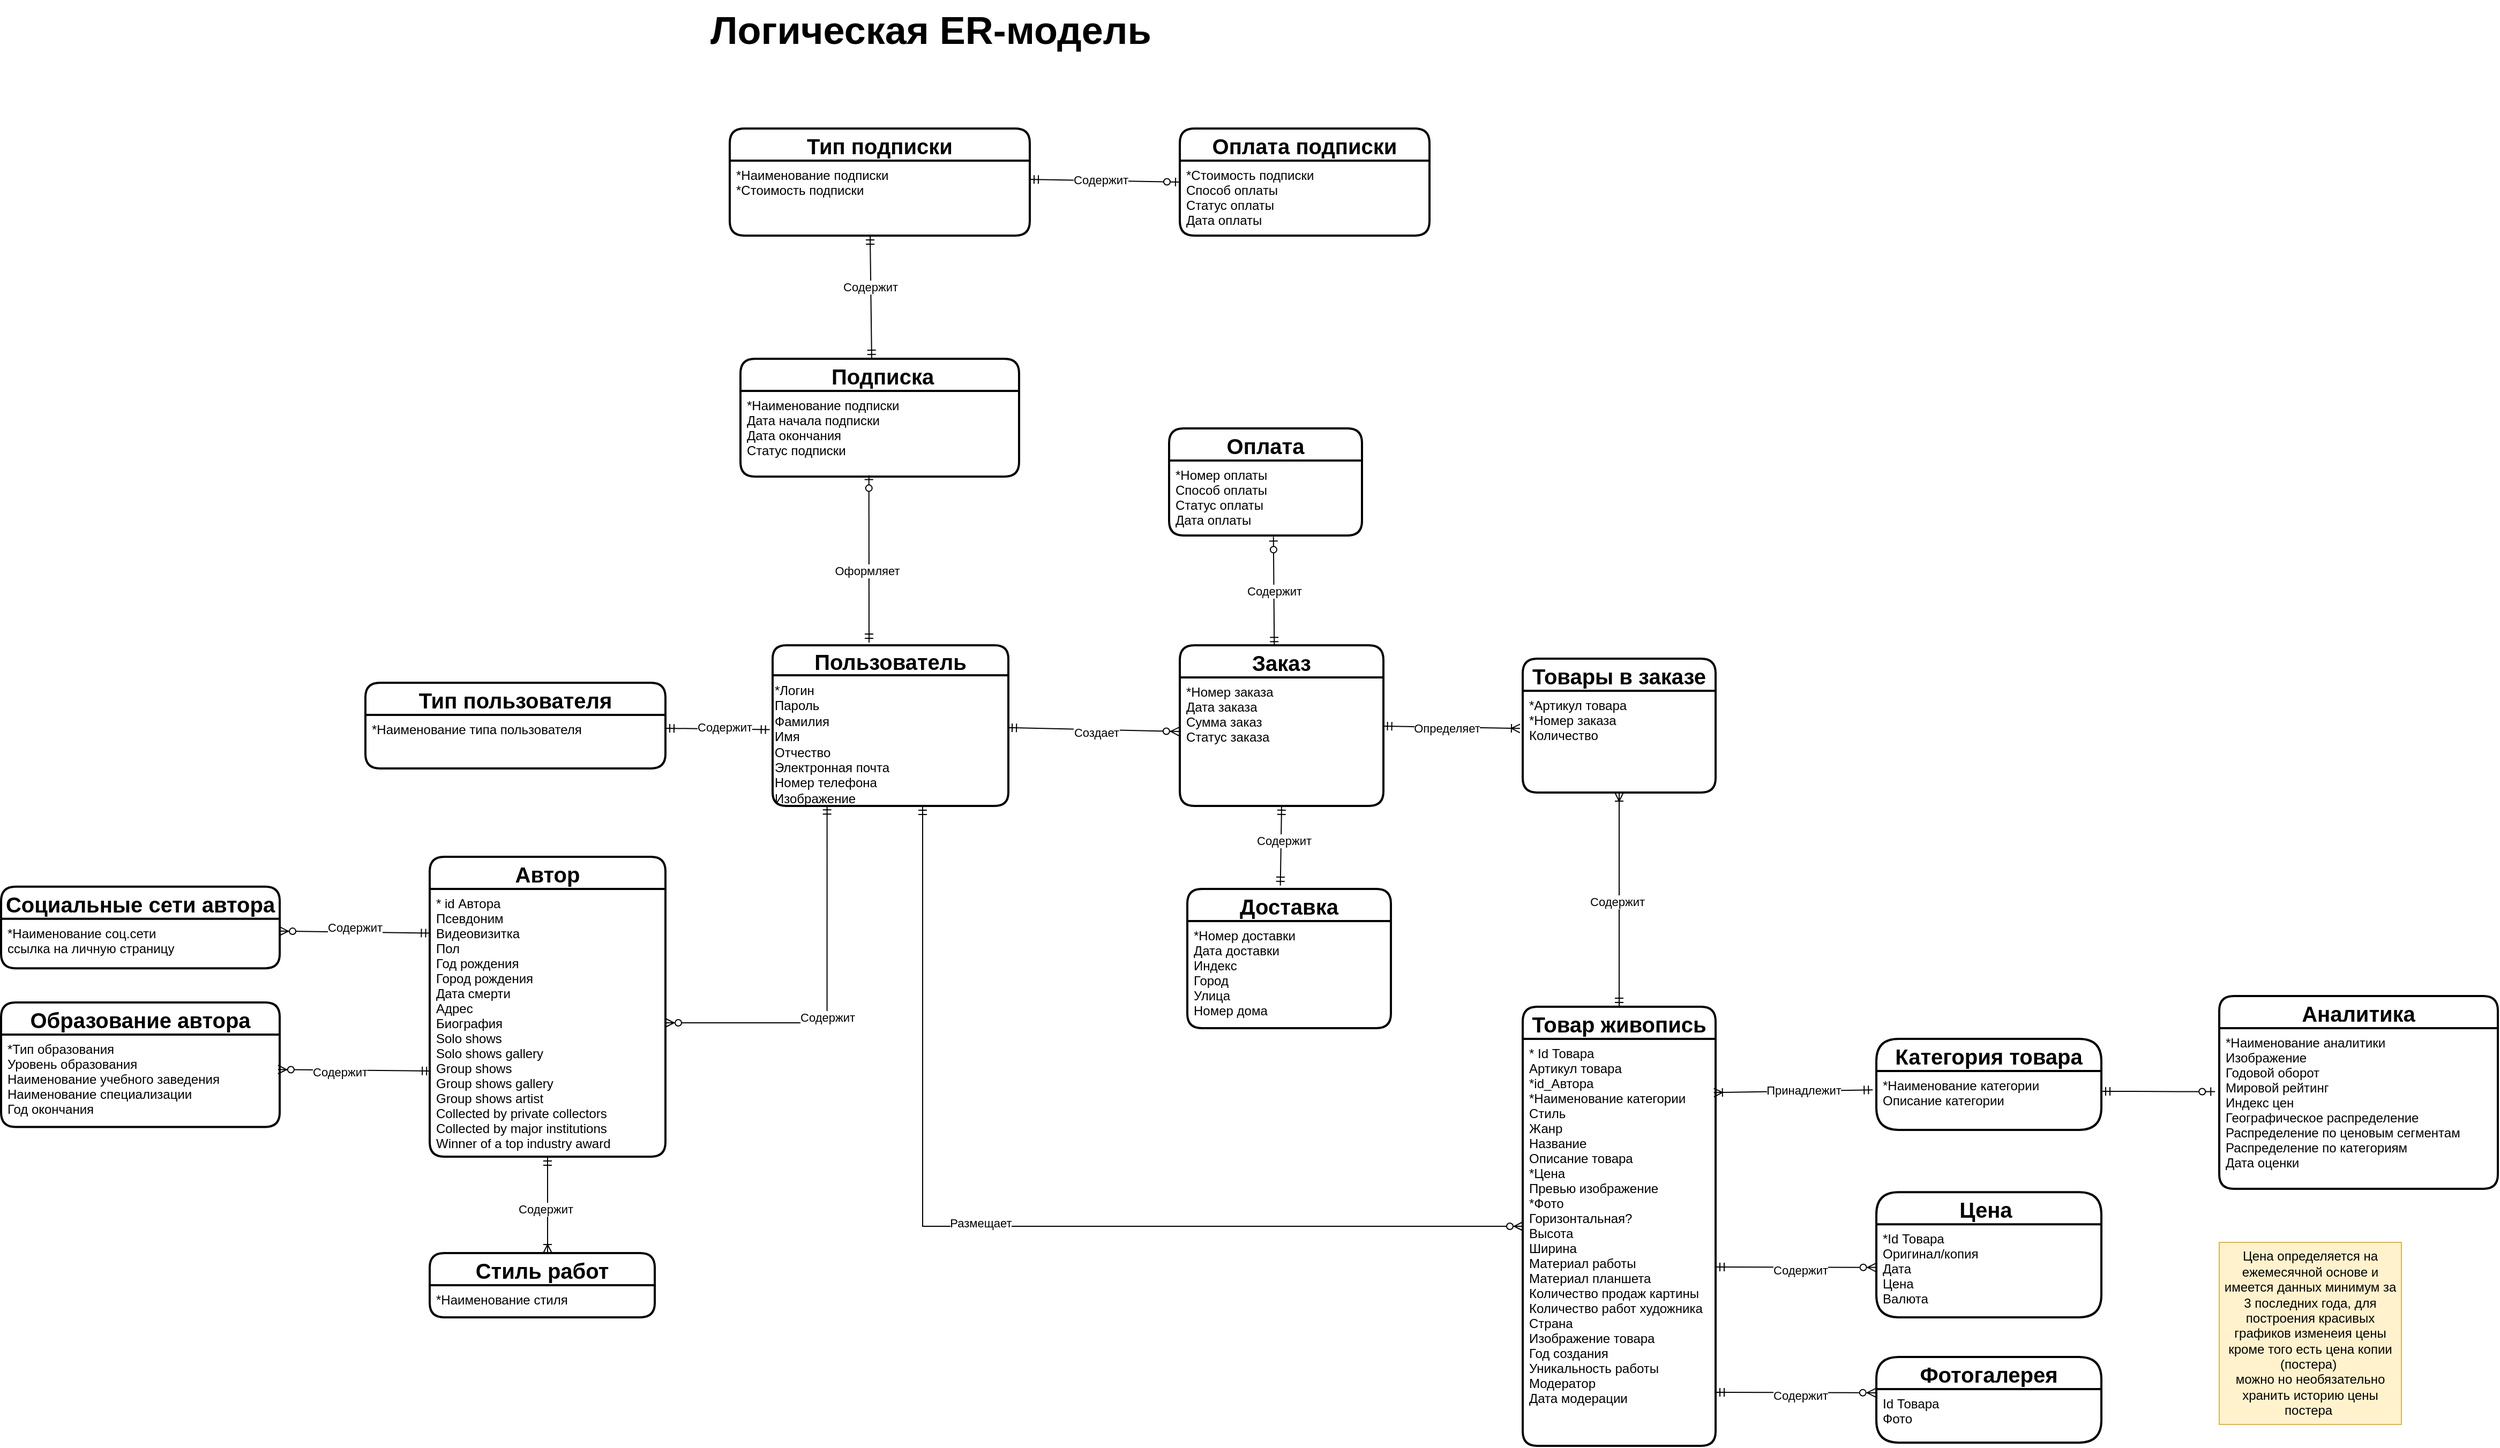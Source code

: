 <mxfile version="24.4.8" type="device">
  <diagram id="6FUi87LX8RtJV-GTsEk7" name="SAGAART_Логическая диаграмма">
    <mxGraphModel dx="4975" dy="2410" grid="1" gridSize="10" guides="1" tooltips="1" connect="1" arrows="1" fold="1" page="1" pageScale="1" pageWidth="827" pageHeight="1169" math="0" shadow="0">
      <root>
        <mxCell id="0" />
        <mxCell id="1" parent="0" />
        <mxCell id="nbplSKaoUEKsHxX8iZtq-1" value="Пользователь" style="swimlane;childLayout=stackLayout;horizontal=1;startSize=28;horizontalStack=0;rounded=1;fontSize=20;fontStyle=1;strokeWidth=2;resizeParent=0;resizeLast=1;shadow=0;dashed=0;align=center;labelBackgroundColor=#FFFFFF;labelBorderColor=none;container=0;" parent="1" vertex="1">
          <mxGeometry x="250" y="1142.5" width="220" height="150" as="geometry" />
        </mxCell>
        <mxCell id="3RPS1Pi8BJswCtEHdRL8-2" value="*Логин
&#xa;Пароль
&#xa;Фамилия
&#xa;Имя
&#xa;Отчество
&#xa;Электронная почта
&#xa;Номер телефона
&#xa;Изображение" style="text;whiteSpace=wrap;html=1;" vertex="1" parent="nbplSKaoUEKsHxX8iZtq-1">
          <mxGeometry y="28" width="220" height="122" as="geometry" />
        </mxCell>
        <mxCell id="nbplSKaoUEKsHxX8iZtq-7" value="" style="fontSize=12;html=1;endArrow=ERzeroToMany;startArrow=ERmandOne;rounded=0;exitX=0.998;exitY=0.401;exitDx=0;exitDy=0;exitPerimeter=0;entryX=-0.003;entryY=0.421;entryDx=0;entryDy=0;entryPerimeter=0;" parent="1" source="3RPS1Pi8BJswCtEHdRL8-2" target="nbplSKaoUEKsHxX8iZtq-10" edge="1">
          <mxGeometry width="100" height="100" relative="1" as="geometry">
            <mxPoint x="532.5" y="1317.63" as="sourcePoint" />
            <mxPoint x="620" y="1220" as="targetPoint" />
          </mxGeometry>
        </mxCell>
        <mxCell id="jByyaHIUCgrPr7PjAFbw-26" value="Создает" style="edgeLabel;html=1;align=center;verticalAlign=middle;resizable=0;points=[];" parent="nbplSKaoUEKsHxX8iZtq-7" connectable="0" vertex="1">
          <mxGeometry x="0.025" y="-2" relative="1" as="geometry">
            <mxPoint as="offset" />
          </mxGeometry>
        </mxCell>
        <mxCell id="nbplSKaoUEKsHxX8iZtq-8" value="" style="fontSize=12;html=1;endArrow=ERoneToMany;startArrow=ERmandOne;rounded=0;entryX=0.5;entryY=1;entryDx=0;entryDy=0;exitX=0.5;exitY=0;exitDx=0;exitDy=0;" parent="1" source="aespSKR9xNxKYvrnNXnA-3" target="nbplSKaoUEKsHxX8iZtq-12" edge="1">
          <mxGeometry width="100" height="100" relative="1" as="geometry">
            <mxPoint x="1050" y="1480" as="sourcePoint" />
            <mxPoint x="1023" y="1260" as="targetPoint" />
          </mxGeometry>
        </mxCell>
        <mxCell id="jByyaHIUCgrPr7PjAFbw-19" value="Содержит" style="edgeLabel;html=1;align=center;verticalAlign=middle;resizable=0;points=[];" parent="nbplSKaoUEKsHxX8iZtq-8" connectable="0" vertex="1">
          <mxGeometry x="-0.015" y="2" relative="1" as="geometry">
            <mxPoint as="offset" />
          </mxGeometry>
        </mxCell>
        <mxCell id="nbplSKaoUEKsHxX8iZtq-9" value="Заказ" style="swimlane;childLayout=stackLayout;horizontal=1;startSize=30;horizontalStack=0;rounded=1;fontSize=20;fontStyle=1;strokeWidth=2;resizeParent=0;resizeLast=1;shadow=0;dashed=0;align=center;labelBackgroundColor=#FFFFFF;labelBorderColor=none;fillColor=#FFFFFF;" parent="1" vertex="1">
          <mxGeometry x="630" y="1142.5" width="190" height="150" as="geometry" />
        </mxCell>
        <mxCell id="nbplSKaoUEKsHxX8iZtq-10" value="*Номер заказа&#xa;Дата заказа&#xa;Сумма заказ&#xa;Статус заказа&#xa;&#xa;" style="align=left;strokeColor=none;fillColor=none;spacingLeft=4;fontSize=12;verticalAlign=top;resizable=0;rotatable=0;part=1;labelBackgroundColor=#FFFFFF;labelBorderColor=none;" parent="nbplSKaoUEKsHxX8iZtq-9" vertex="1">
          <mxGeometry y="30" width="190" height="120" as="geometry" />
        </mxCell>
        <mxCell id="nbplSKaoUEKsHxX8iZtq-11" value="Товары в заказе" style="swimlane;childLayout=stackLayout;horizontal=1;startSize=30;horizontalStack=0;rounded=1;fontSize=20;fontStyle=1;strokeWidth=2;resizeParent=0;resizeLast=1;shadow=0;dashed=0;align=center;labelBackgroundColor=#FFFFFF;labelBorderColor=none;fillColor=#FFFFFF;" parent="1" vertex="1">
          <mxGeometry x="950" y="1155" width="180" height="125" as="geometry" />
        </mxCell>
        <mxCell id="nbplSKaoUEKsHxX8iZtq-12" value="*Артикул товара&#xa;*Номер заказа&#xa;Количество" style="align=left;strokeColor=none;fillColor=none;spacingLeft=4;fontSize=12;verticalAlign=top;resizable=0;rotatable=0;part=1;labelBackgroundColor=#FFFFFF;labelBorderColor=none;" parent="nbplSKaoUEKsHxX8iZtq-11" vertex="1">
          <mxGeometry y="30" width="180" height="95" as="geometry" />
        </mxCell>
        <mxCell id="nbplSKaoUEKsHxX8iZtq-14" value="" style="fontSize=12;html=1;endArrow=ERoneToMany;startArrow=ERmandOne;rounded=0;entryX=-0.014;entryY=0.37;entryDx=0;entryDy=0;exitX=0.999;exitY=0.379;exitDx=0;exitDy=0;exitPerimeter=0;entryPerimeter=0;" parent="1" source="nbplSKaoUEKsHxX8iZtq-10" target="nbplSKaoUEKsHxX8iZtq-12" edge="1">
          <mxGeometry width="100" height="100" relative="1" as="geometry">
            <mxPoint x="870" y="1415" as="sourcePoint" />
            <mxPoint x="930" y="1415" as="targetPoint" />
          </mxGeometry>
        </mxCell>
        <mxCell id="jByyaHIUCgrPr7PjAFbw-27" value="Определяет" style="edgeLabel;html=1;align=center;verticalAlign=middle;resizable=0;points=[];" parent="nbplSKaoUEKsHxX8iZtq-14" connectable="0" vertex="1">
          <mxGeometry x="-0.08" y="-1" relative="1" as="geometry">
            <mxPoint as="offset" />
          </mxGeometry>
        </mxCell>
        <mxCell id="nbplSKaoUEKsHxX8iZtq-18" value="Доставка" style="swimlane;childLayout=stackLayout;horizontal=1;startSize=30;horizontalStack=0;rounded=1;fontSize=20;fontStyle=1;strokeWidth=2;resizeParent=0;resizeLast=1;shadow=0;dashed=0;align=center;labelBackgroundColor=#FFFFFF;labelBorderColor=none;fillColor=#FFFFFF;" parent="1" vertex="1">
          <mxGeometry x="637" y="1370" width="190" height="130" as="geometry" />
        </mxCell>
        <mxCell id="nbplSKaoUEKsHxX8iZtq-19" value="*Номер доставки&#xa;Дата доставки&#xa;Индекс&#xa;Город &#xa;Улица &#xa;Номер дома&#xa;" style="align=left;strokeColor=none;fillColor=none;spacingLeft=4;fontSize=12;verticalAlign=top;resizable=0;rotatable=0;part=1;labelBackgroundColor=#FFFFFF;labelBorderColor=none;" parent="nbplSKaoUEKsHxX8iZtq-18" vertex="1">
          <mxGeometry y="30" width="190" height="110" as="geometry" />
        </mxCell>
        <mxCell id="jByyaHIUCgrPr7PjAFbw-36" value="&#xa;" style="align=left;strokeColor=none;fillColor=none;spacingLeft=4;fontSize=12;verticalAlign=top;resizable=0;rotatable=0;part=1;labelBackgroundColor=#FFFFFF;labelBorderColor=none;" parent="nbplSKaoUEKsHxX8iZtq-18" vertex="1">
          <mxGeometry y="140" width="190" height="-10" as="geometry" />
        </mxCell>
        <mxCell id="nbplSKaoUEKsHxX8iZtq-20" value="Оплата" style="swimlane;childLayout=stackLayout;horizontal=1;startSize=30;horizontalStack=0;rounded=1;fontSize=20;fontStyle=1;strokeWidth=2;resizeParent=0;resizeLast=1;shadow=0;dashed=0;align=center;labelBackgroundColor=#FFFFFF;labelBorderColor=none;" parent="1" vertex="1">
          <mxGeometry x="620" y="940" width="180" height="100" as="geometry" />
        </mxCell>
        <mxCell id="nbplSKaoUEKsHxX8iZtq-21" value="*Номер оплаты&#xa;Способ оплаты&#xa;Статус оплаты&#xa;Дата оплаты" style="align=left;strokeColor=none;fillColor=none;spacingLeft=4;fontSize=12;verticalAlign=top;resizable=0;rotatable=0;part=1;labelBackgroundColor=#FFFFFF;labelBorderColor=none;" parent="nbplSKaoUEKsHxX8iZtq-20" vertex="1">
          <mxGeometry y="30" width="180" height="70" as="geometry" />
        </mxCell>
        <mxCell id="nbplSKaoUEKsHxX8iZtq-25" value="" style="fontSize=12;html=1;endArrow=ERzeroToOne;startArrow=ERmandOne;rounded=0;entryX=0.541;entryY=1.017;entryDx=0;entryDy=0;entryPerimeter=0;exitX=0.464;exitY=0.004;exitDx=0;exitDy=0;exitPerimeter=0;" parent="1" source="nbplSKaoUEKsHxX8iZtq-9" target="nbplSKaoUEKsHxX8iZtq-21" edge="1">
          <mxGeometry width="100" height="100" relative="1" as="geometry">
            <mxPoint x="700" y="1090" as="sourcePoint" />
            <mxPoint x="890" y="950" as="targetPoint" />
          </mxGeometry>
        </mxCell>
        <mxCell id="jByyaHIUCgrPr7PjAFbw-4" value="Содержит" style="edgeLabel;html=1;align=center;verticalAlign=middle;resizable=0;points=[];" parent="nbplSKaoUEKsHxX8iZtq-25" connectable="0" vertex="1">
          <mxGeometry x="-0.004" relative="1" as="geometry">
            <mxPoint as="offset" />
          </mxGeometry>
        </mxCell>
        <mxCell id="nbplSKaoUEKsHxX8iZtq-26" value="" style="fontSize=12;html=1;endArrow=ERmandOne;startArrow=ERmandOne;rounded=0;exitX=0.457;exitY=-0.024;exitDx=0;exitDy=0;exitPerimeter=0;entryX=0.5;entryY=1;entryDx=0;entryDy=0;" parent="1" source="nbplSKaoUEKsHxX8iZtq-18" target="nbplSKaoUEKsHxX8iZtq-10" edge="1">
          <mxGeometry width="100" height="100" relative="1" as="geometry">
            <mxPoint x="890" y="1440" as="sourcePoint" />
            <mxPoint x="725" y="1310" as="targetPoint" />
          </mxGeometry>
        </mxCell>
        <mxCell id="jByyaHIUCgrPr7PjAFbw-28" value="Содержит" style="edgeLabel;html=1;align=center;verticalAlign=middle;resizable=0;points=[];" parent="nbplSKaoUEKsHxX8iZtq-26" connectable="0" vertex="1">
          <mxGeometry x="0.131" y="-2" relative="1" as="geometry">
            <mxPoint as="offset" />
          </mxGeometry>
        </mxCell>
        <mxCell id="aespSKR9xNxKYvrnNXnA-1" value="" style="fontSize=12;html=1;endArrow=ERoneToMany;startArrow=ERmandOne;rounded=0;entryX=0.991;entryY=0.132;entryDx=0;entryDy=0;exitX=-0.016;exitY=0.32;exitDx=0;exitDy=0;exitPerimeter=0;entryPerimeter=0;" parent="1" source="aespSKR9xNxKYvrnNXnA-6" target="aespSKR9xNxKYvrnNXnA-4" edge="1">
          <mxGeometry width="100" height="100" relative="1" as="geometry">
            <mxPoint x="1360" y="1940" as="sourcePoint" />
            <mxPoint x="1450" y="2070" as="targetPoint" />
          </mxGeometry>
        </mxCell>
        <mxCell id="jByyaHIUCgrPr7PjAFbw-23" value="Принадлежит" style="edgeLabel;html=1;align=center;verticalAlign=middle;resizable=0;points=[];" parent="aespSKR9xNxKYvrnNXnA-1" connectable="0" vertex="1">
          <mxGeometry x="-0.131" y="-1" relative="1" as="geometry">
            <mxPoint as="offset" />
          </mxGeometry>
        </mxCell>
        <mxCell id="aespSKR9xNxKYvrnNXnA-3" value="Товар живопись" style="swimlane;childLayout=stackLayout;horizontal=1;startSize=30;horizontalStack=0;rounded=1;fontSize=20;fontStyle=1;strokeWidth=2;resizeParent=0;resizeLast=1;shadow=0;dashed=0;align=center;labelBackgroundColor=#FFFFFF;labelBorderColor=none;" parent="1" vertex="1">
          <mxGeometry x="950" y="1480" width="180" height="410" as="geometry" />
        </mxCell>
        <mxCell id="aespSKR9xNxKYvrnNXnA-4" value="* Id Товара&#xa;Артикул товара&#xa;*id_Автора&#xa;*Наименование категории&#xa;Стиль&#xa;Жанр&#xa;Название&#xa;Описание товара&#xa;*Цена&#xa;Превью изображение&#xa;*Фото&#xa;Горизонтальная?&#xa;Высота&#xa;Ширина&#xa;Материал работы&#xa;Материал планшета&#xa;Количество продаж картины&#xa;Количество работ художника&#xa;Страна&#xa;Изображение товара&#xa;Год создания&#xa;Уникальность работы&#xa;Модератор&#xa;Дата модерации" style="align=left;strokeColor=none;fillColor=none;spacingLeft=4;fontSize=12;verticalAlign=top;resizable=0;rotatable=0;part=1;labelBackgroundColor=#FFFFFF;labelBorderColor=none;" parent="aespSKR9xNxKYvrnNXnA-3" vertex="1">
          <mxGeometry y="30" width="180" height="380" as="geometry" />
        </mxCell>
        <mxCell id="aespSKR9xNxKYvrnNXnA-5" value="Категория товара" style="swimlane;childLayout=stackLayout;horizontal=1;startSize=30;horizontalStack=0;rounded=1;fontSize=20;fontStyle=1;strokeWidth=2;resizeParent=0;resizeLast=1;shadow=0;dashed=0;align=center;labelBackgroundColor=#FFFFFF;labelBorderColor=none;arcSize=23;" parent="1" vertex="1">
          <mxGeometry x="1280" y="1510" width="210" height="85" as="geometry" />
        </mxCell>
        <mxCell id="aespSKR9xNxKYvrnNXnA-6" value="*Наименование категории&#xa;Описание категории" style="align=left;strokeColor=none;fillColor=none;spacingLeft=4;fontSize=12;verticalAlign=top;resizable=0;rotatable=0;part=1;labelBackgroundColor=#FFFFFF;labelBorderColor=none;" parent="aespSKR9xNxKYvrnNXnA-5" vertex="1">
          <mxGeometry y="30" width="210" height="55" as="geometry" />
        </mxCell>
        <mxCell id="aespSKR9xNxKYvrnNXnA-7" value="Тип подписки" style="swimlane;childLayout=stackLayout;horizontal=1;startSize=30;horizontalStack=0;rounded=1;fontSize=20;fontStyle=1;strokeWidth=2;resizeParent=0;resizeLast=1;shadow=0;dashed=0;align=center;labelBackgroundColor=#FFFFFF;labelBorderColor=none;" parent="1" vertex="1">
          <mxGeometry x="210" y="660" width="280" height="100" as="geometry">
            <mxRectangle x="530" y="-750" width="310" height="40" as="alternateBounds" />
          </mxGeometry>
        </mxCell>
        <mxCell id="aespSKR9xNxKYvrnNXnA-8" value="*Наименование подписки&#xa;*Стоимость подписки" style="align=left;strokeColor=none;fillColor=none;spacingLeft=4;fontSize=12;verticalAlign=top;resizable=0;rotatable=0;part=1;labelBackgroundColor=#FFFFFF;labelBorderColor=none;" parent="aespSKR9xNxKYvrnNXnA-7" vertex="1">
          <mxGeometry y="30" width="280" height="70" as="geometry" />
        </mxCell>
        <mxCell id="aespSKR9xNxKYvrnNXnA-9" value=" Подписка" style="swimlane;childLayout=stackLayout;horizontal=1;startSize=30;horizontalStack=0;rounded=1;fontSize=20;fontStyle=1;strokeWidth=2;resizeParent=0;resizeLast=1;shadow=0;dashed=0;align=center;labelBackgroundColor=#FFFFFF;labelBorderColor=none;" parent="1" vertex="1">
          <mxGeometry x="220" y="875" width="260" height="110" as="geometry">
            <mxRectangle x="530" y="-750" width="310" height="40" as="alternateBounds" />
          </mxGeometry>
        </mxCell>
        <mxCell id="aespSKR9xNxKYvrnNXnA-10" value="*Наименование подписки&#xa;Дата начала подписки&#xa;Дата окончания&#xa;Статус подписки&#xa;" style="align=left;strokeColor=none;fillColor=none;spacingLeft=4;fontSize=12;verticalAlign=top;resizable=0;rotatable=0;part=1;labelBackgroundColor=#FFFFFF;labelBorderColor=none;" parent="aespSKR9xNxKYvrnNXnA-9" vertex="1">
          <mxGeometry y="30" width="260" height="80" as="geometry" />
        </mxCell>
        <mxCell id="DgBcW-xIMPE_JQ0PkF-i-2" value="Тип пользователя" style="swimlane;childLayout=stackLayout;horizontal=1;startSize=30;horizontalStack=0;rounded=1;fontSize=20;fontStyle=1;strokeWidth=2;resizeParent=0;resizeLast=1;shadow=0;dashed=0;align=center;labelBackgroundColor=#FFFFFF;labelBorderColor=none;" parent="1" vertex="1">
          <mxGeometry x="-130" y="1177.5" width="280" height="80" as="geometry">
            <mxRectangle x="530" y="-750" width="310" height="40" as="alternateBounds" />
          </mxGeometry>
        </mxCell>
        <mxCell id="DgBcW-xIMPE_JQ0PkF-i-3" value="*Наименование типа пользователя" style="align=left;strokeColor=none;fillColor=none;spacingLeft=4;fontSize=12;verticalAlign=top;resizable=0;rotatable=0;part=1;labelBackgroundColor=#FFFFFF;labelBorderColor=none;" parent="DgBcW-xIMPE_JQ0PkF-i-2" vertex="1">
          <mxGeometry y="30" width="280" height="50" as="geometry" />
        </mxCell>
        <mxCell id="DgBcW-xIMPE_JQ0PkF-i-4" value="Автор" style="swimlane;childLayout=stackLayout;horizontal=1;startSize=30;horizontalStack=0;rounded=1;fontSize=20;fontStyle=1;strokeWidth=2;resizeParent=0;resizeLast=1;shadow=0;dashed=0;align=center;labelBackgroundColor=#FFFFFF;labelBorderColor=none;" parent="1" vertex="1">
          <mxGeometry x="-70" y="1340" width="220" height="280" as="geometry" />
        </mxCell>
        <mxCell id="DgBcW-xIMPE_JQ0PkF-i-5" value="* id Автора&#xa;Псевдоним&#xa;Видеовизитка&#xa;Пол&#xa;Год рождения&#xa;Город рождения&#xa;Дата смерти&#xa;Адрес&#xa;Биография&#xa;Solo shows&#xa;Solo shows gallery&#xa;Group shows&#xa;Group shows gallery&#xa;Group shows artist&#xa;Collected by private collectors&#xa;Collected by major institutions&#xa;Winner of a top industry award" style="align=left;strokeColor=none;fillColor=none;spacingLeft=4;fontSize=12;verticalAlign=top;resizable=0;rotatable=0;part=1;labelBackgroundColor=#FFFFFF;labelBorderColor=none;" parent="DgBcW-xIMPE_JQ0PkF-i-4" vertex="1">
          <mxGeometry y="30" width="220" height="250" as="geometry" />
        </mxCell>
        <mxCell id="46ucOJ7WEjo63IjfkthK-11" value="" style="edgeStyle=elbowEdgeStyle;fontSize=12;html=1;endArrow=ERzeroToMany;startArrow=ERmandOne;rounded=0;entryX=0;entryY=0.5;entryDx=0;entryDy=0;" parent="1" target="aespSKR9xNxKYvrnNXnA-3" edge="1">
          <mxGeometry width="100" height="100" relative="1" as="geometry">
            <mxPoint x="390" y="1292.5" as="sourcePoint" />
            <mxPoint x="846.76" y="1629" as="targetPoint" />
            <Array as="points">
              <mxPoint x="390" y="1562.5" />
            </Array>
          </mxGeometry>
        </mxCell>
        <mxCell id="jByyaHIUCgrPr7PjAFbw-9" value="Размещает" style="edgeLabel;html=1;align=center;verticalAlign=middle;resizable=0;points=[];" parent="46ucOJ7WEjo63IjfkthK-11" connectable="0" vertex="1">
          <mxGeometry x="-0.063" y="3" relative="1" as="geometry">
            <mxPoint as="offset" />
          </mxGeometry>
        </mxCell>
        <mxCell id="46ucOJ7WEjo63IjfkthK-15" value="" style="fontSize=12;html=1;endArrow=ERmandOne;startArrow=ERmandOne;rounded=0;entryX=0.5;entryY=1;entryDx=0;entryDy=0;exitX=0.471;exitY=-0.001;exitDx=0;exitDy=0;exitPerimeter=0;" parent="1" source="aespSKR9xNxKYvrnNXnA-9" edge="1">
          <mxGeometry width="100" height="100" relative="1" as="geometry">
            <mxPoint x="341" y="860" as="sourcePoint" />
            <mxPoint x="341" y="760" as="targetPoint" />
          </mxGeometry>
        </mxCell>
        <mxCell id="jByyaHIUCgrPr7PjAFbw-5" value="Содержит" style="edgeLabel;html=1;align=center;verticalAlign=middle;resizable=0;points=[];" parent="46ucOJ7WEjo63IjfkthK-15" connectable="0" vertex="1">
          <mxGeometry x="0.176" y="1" relative="1" as="geometry">
            <mxPoint as="offset" />
          </mxGeometry>
        </mxCell>
        <mxCell id="C1Eng04ThhKMWw6UEXgd-1" value="&lt;font style=&quot;font-size: 36px;&quot;&gt;&lt;b&gt;Логическая ER-модель&lt;/b&gt;&lt;/font&gt;" style="text;whiteSpace=wrap;html=1;" parent="1" vertex="1">
          <mxGeometry x="190" y="540" width="420" height="60" as="geometry" />
        </mxCell>
        <mxCell id="C1Eng04ThhKMWw6UEXgd-2" value="" style="fontSize=12;html=1;endArrow=ERmandOne;startArrow=ERmandOne;rounded=0;entryX=1;entryY=0.25;entryDx=0;entryDy=0;exitX=-0.012;exitY=0.416;exitDx=0;exitDy=0;exitPerimeter=0;" parent="1" target="DgBcW-xIMPE_JQ0PkF-i-3" edge="1" source="3RPS1Pi8BJswCtEHdRL8-2">
          <mxGeometry width="100" height="100" relative="1" as="geometry">
            <mxPoint x="240" y="1233" as="sourcePoint" />
            <mxPoint x="51" y="1320" as="targetPoint" />
          </mxGeometry>
        </mxCell>
        <mxCell id="jByyaHIUCgrPr7PjAFbw-7" value="Содержит" style="edgeLabel;html=1;align=center;verticalAlign=middle;resizable=0;points=[];" parent="C1Eng04ThhKMWw6UEXgd-2" connectable="0" vertex="1">
          <mxGeometry x="-0.12" y="-2" relative="1" as="geometry">
            <mxPoint as="offset" />
          </mxGeometry>
        </mxCell>
        <mxCell id="C1Eng04ThhKMWw6UEXgd-4" value="" style="fontSize=12;html=1;endArrow=ERzeroToOne;startArrow=ERmandOne;rounded=0;entryX=0.461;entryY=0.985;entryDx=0;entryDy=0;entryPerimeter=0;" parent="1" target="aespSKR9xNxKYvrnNXnA-10" edge="1">
          <mxGeometry width="100" height="100" relative="1" as="geometry">
            <mxPoint x="340" y="1140" as="sourcePoint" />
            <mxPoint x="340" y="1010" as="targetPoint" />
          </mxGeometry>
        </mxCell>
        <mxCell id="jByyaHIUCgrPr7PjAFbw-6" value="Оформляет" style="edgeLabel;html=1;align=center;verticalAlign=middle;resizable=0;points=[];" parent="C1Eng04ThhKMWw6UEXgd-4" connectable="0" vertex="1">
          <mxGeometry x="-0.135" y="2" relative="1" as="geometry">
            <mxPoint as="offset" />
          </mxGeometry>
        </mxCell>
        <mxCell id="C1Eng04ThhKMWw6UEXgd-7" value="" style="fontSize=12;html=1;endArrow=ERzeroToMany;startArrow=ERmandOne;rounded=0;entryX=1;entryY=0.5;entryDx=0;entryDy=0;edgeStyle=orthogonalEdgeStyle;exitX=0.231;exitY=0.997;exitDx=0;exitDy=0;exitPerimeter=0;" parent="1" source="3RPS1Pi8BJswCtEHdRL8-2" target="DgBcW-xIMPE_JQ0PkF-i-5" edge="1">
          <mxGeometry width="100" height="100" relative="1" as="geometry">
            <mxPoint x="300" y="1310" as="sourcePoint" />
            <mxPoint x="140" y="1580" as="targetPoint" />
            <Array as="points">
              <mxPoint x="301" y="1495" />
            </Array>
          </mxGeometry>
        </mxCell>
        <mxCell id="jByyaHIUCgrPr7PjAFbw-8" value="Содержит" style="edgeLabel;html=1;align=center;verticalAlign=middle;resizable=0;points=[];" parent="C1Eng04ThhKMWw6UEXgd-7" connectable="0" vertex="1">
          <mxGeometry x="0.116" relative="1" as="geometry">
            <mxPoint as="offset" />
          </mxGeometry>
        </mxCell>
        <mxCell id="MWFGD10UnWU8lFlHRN0M-3" value="Социальные сети автора" style="swimlane;childLayout=stackLayout;horizontal=1;startSize=30;horizontalStack=0;rounded=1;fontSize=20;fontStyle=1;strokeWidth=2;resizeParent=0;resizeLast=1;shadow=0;dashed=0;align=center;labelBackgroundColor=#FFFFFF;labelBorderColor=none;" parent="1" vertex="1">
          <mxGeometry x="-470" y="1367.82" width="260.04" height="76.25" as="geometry" />
        </mxCell>
        <mxCell id="MWFGD10UnWU8lFlHRN0M-4" value="*Наименование соц.сети&#xa;ссылка на личную страницу" style="align=left;strokeColor=none;fillColor=none;spacingLeft=4;fontSize=12;verticalAlign=top;resizable=0;rotatable=0;part=1;labelBackgroundColor=#FFFFFF;labelBorderColor=none;" parent="MWFGD10UnWU8lFlHRN0M-3" vertex="1">
          <mxGeometry y="30" width="260.04" height="46.25" as="geometry" />
        </mxCell>
        <mxCell id="MWFGD10UnWU8lFlHRN0M-5" value="Образование автора" style="swimlane;childLayout=stackLayout;horizontal=1;startSize=30;horizontalStack=0;rounded=1;fontSize=20;fontStyle=1;strokeWidth=2;resizeParent=0;resizeLast=1;shadow=0;dashed=0;align=center;labelBackgroundColor=#FFFFFF;labelBorderColor=none;" parent="1" vertex="1">
          <mxGeometry x="-470" y="1475.94" width="260" height="116.25" as="geometry" />
        </mxCell>
        <mxCell id="MWFGD10UnWU8lFlHRN0M-6" value="*Тип образования&#xa;Уровень образования&#xa;Наименование учебного заведения&#xa;Наименование специализации&#xa;Год окончания" style="align=left;strokeColor=none;fillColor=none;spacingLeft=4;fontSize=12;verticalAlign=top;resizable=0;rotatable=0;part=1;labelBackgroundColor=#FFFFFF;labelBorderColor=none;" parent="MWFGD10UnWU8lFlHRN0M-5" vertex="1">
          <mxGeometry y="30" width="260" height="86.25" as="geometry" />
        </mxCell>
        <mxCell id="MWFGD10UnWU8lFlHRN0M-9" value="Стиль работ" style="swimlane;childLayout=stackLayout;horizontal=1;startSize=30;horizontalStack=0;rounded=1;fontSize=20;fontStyle=1;strokeWidth=2;resizeParent=0;resizeLast=1;shadow=0;dashed=0;align=center;labelBackgroundColor=#FFFFFF;labelBorderColor=none;" parent="1" vertex="1">
          <mxGeometry x="-70.0" y="1710" width="210.04" height="60" as="geometry" />
        </mxCell>
        <mxCell id="MWFGD10UnWU8lFlHRN0M-10" value="*Наименование стиля" style="align=left;strokeColor=none;fillColor=none;spacingLeft=4;fontSize=12;verticalAlign=top;resizable=0;rotatable=0;part=1;labelBackgroundColor=#FFFFFF;labelBorderColor=none;" parent="MWFGD10UnWU8lFlHRN0M-9" vertex="1">
          <mxGeometry y="30" width="210.04" height="30" as="geometry" />
        </mxCell>
        <mxCell id="MWFGD10UnWU8lFlHRN0M-12" value="Цена " style="swimlane;childLayout=stackLayout;horizontal=1;startSize=30;horizontalStack=0;rounded=1;fontSize=20;fontStyle=1;strokeWidth=2;resizeParent=0;resizeLast=1;shadow=0;dashed=0;align=center;labelBackgroundColor=#FFFFFF;labelBorderColor=none;arcSize=23;" parent="1" vertex="1">
          <mxGeometry x="1280" y="1653.12" width="210" height="116.88" as="geometry" />
        </mxCell>
        <mxCell id="MWFGD10UnWU8lFlHRN0M-13" value="*Id Товара&#xa;Оригинал/копия&#xa;Дата &#xa;Цена&#xa;Валюта " style="align=left;strokeColor=none;fillColor=none;spacingLeft=4;fontSize=12;verticalAlign=top;resizable=0;rotatable=0;part=1;labelBackgroundColor=#FFFFFF;labelBorderColor=none;" parent="MWFGD10UnWU8lFlHRN0M-12" vertex="1">
          <mxGeometry y="30" width="210" height="86.88" as="geometry" />
        </mxCell>
        <mxCell id="MWFGD10UnWU8lFlHRN0M-16" value="Оплата подписки" style="swimlane;childLayout=stackLayout;horizontal=1;startSize=30;horizontalStack=0;rounded=1;fontSize=20;fontStyle=1;strokeWidth=2;resizeParent=0;resizeLast=1;shadow=0;dashed=0;align=center;labelBackgroundColor=#FFFFFF;labelBorderColor=none;" parent="1" vertex="1">
          <mxGeometry x="630" y="660" width="233" height="100" as="geometry">
            <mxRectangle x="530" y="-750" width="310" height="40" as="alternateBounds" />
          </mxGeometry>
        </mxCell>
        <mxCell id="MWFGD10UnWU8lFlHRN0M-17" value="*Стоимость подписки&#xa;Способ оплаты&#xa;Статус оплаты&#xa;Дата оплаты" style="align=left;strokeColor=none;fillColor=none;spacingLeft=4;fontSize=12;verticalAlign=top;resizable=0;rotatable=0;part=1;labelBackgroundColor=#FFFFFF;labelBorderColor=none;" parent="MWFGD10UnWU8lFlHRN0M-16" vertex="1">
          <mxGeometry y="30" width="233" height="70" as="geometry" />
        </mxCell>
        <mxCell id="jByyaHIUCgrPr7PjAFbw-1" value="" style="fontSize=12;html=1;endArrow=ERzeroToOne;startArrow=ERmandOne;rounded=0;entryX=0;entryY=0.5;entryDx=0;entryDy=0;exitX=1;exitY=0.25;exitDx=0;exitDy=0;" parent="1" source="aespSKR9xNxKYvrnNXnA-8" target="MWFGD10UnWU8lFlHRN0M-16" edge="1">
          <mxGeometry width="100" height="100" relative="1" as="geometry">
            <mxPoint x="500" y="725" as="sourcePoint" />
            <mxPoint x="539" y="648" as="targetPoint" />
          </mxGeometry>
        </mxCell>
        <mxCell id="jByyaHIUCgrPr7PjAFbw-3" value="Содержит" style="edgeLabel;html=1;align=center;verticalAlign=middle;resizable=0;points=[];" parent="jByyaHIUCgrPr7PjAFbw-1" connectable="0" vertex="1">
          <mxGeometry x="-0.056" y="1" relative="1" as="geometry">
            <mxPoint as="offset" />
          </mxGeometry>
        </mxCell>
        <mxCell id="jByyaHIUCgrPr7PjAFbw-22" value="" style="fontSize=12;html=1;endArrow=ERmandOne;startArrow=ERzeroToMany;rounded=0;exitX=-0.003;exitY=0.069;exitDx=0;exitDy=0;endFill=0;startFill=0;exitPerimeter=0;" parent="1" source="MhmhmrWwNw8KA0QfWW8T-5" edge="1">
          <mxGeometry width="100" height="100" relative="1" as="geometry">
            <mxPoint x="1170" y="1922.37" as="sourcePoint" />
            <mxPoint x="1130" y="1840" as="targetPoint" />
          </mxGeometry>
        </mxCell>
        <mxCell id="jByyaHIUCgrPr7PjAFbw-25" value="Содержит" style="edgeLabel;html=1;align=center;verticalAlign=middle;resizable=0;points=[];" parent="jByyaHIUCgrPr7PjAFbw-22" connectable="0" vertex="1">
          <mxGeometry x="-0.253" y="-1" relative="1" as="geometry">
            <mxPoint x="-15" y="3" as="offset" />
          </mxGeometry>
        </mxCell>
        <mxCell id="jByyaHIUCgrPr7PjAFbw-33" value="" style="fontSize=12;html=1;endArrow=ERoneToMany;startArrow=ERmandOne;rounded=0;exitX=0.5;exitY=1;exitDx=0;exitDy=0;" parent="1" source="DgBcW-xIMPE_JQ0PkF-i-5" edge="1">
          <mxGeometry width="100" height="100" relative="1" as="geometry">
            <mxPoint x="270" y="1710" as="sourcePoint" />
            <mxPoint x="40" y="1710" as="targetPoint" />
          </mxGeometry>
        </mxCell>
        <mxCell id="jByyaHIUCgrPr7PjAFbw-34" value="Содержит" style="edgeLabel;html=1;align=center;verticalAlign=middle;resizable=0;points=[];" parent="jByyaHIUCgrPr7PjAFbw-33" connectable="0" vertex="1">
          <mxGeometry x="0.084" y="-2" relative="1" as="geometry">
            <mxPoint as="offset" />
          </mxGeometry>
        </mxCell>
        <mxCell id="jByyaHIUCgrPr7PjAFbw-41" value="" style="fontSize=12;html=1;endArrow=ERzeroToMany;startArrow=ERmandOne;rounded=0;entryX=1;entryY=0.25;entryDx=0;entryDy=0;exitX=0.001;exitY=0.165;exitDx=0;exitDy=0;exitPerimeter=0;" parent="1" target="MWFGD10UnWU8lFlHRN0M-4" edge="1" source="DgBcW-xIMPE_JQ0PkF-i-5">
          <mxGeometry width="100" height="100" relative="1" as="geometry">
            <mxPoint x="-240" y="1470" as="sourcePoint" />
            <mxPoint x="-360" y="1440" as="targetPoint" />
          </mxGeometry>
        </mxCell>
        <mxCell id="jByyaHIUCgrPr7PjAFbw-43" value="Содержит" style="edgeLabel;html=1;align=center;verticalAlign=middle;resizable=0;points=[];" parent="jByyaHIUCgrPr7PjAFbw-41" connectable="0" vertex="1">
          <mxGeometry x="0.196" y="2" relative="1" as="geometry">
            <mxPoint x="14" y="-6" as="offset" />
          </mxGeometry>
        </mxCell>
        <mxCell id="jByyaHIUCgrPr7PjAFbw-44" value="Аналитика" style="swimlane;childLayout=stackLayout;horizontal=1;startSize=30;horizontalStack=0;rounded=1;fontSize=20;fontStyle=1;strokeWidth=2;resizeParent=0;resizeLast=1;shadow=0;dashed=0;align=center;labelBackgroundColor=#FFFFFF;labelBorderColor=none;" parent="1" vertex="1">
          <mxGeometry x="1600" y="1470" width="260" height="180" as="geometry">
            <mxRectangle x="530" y="-750" width="310" height="40" as="alternateBounds" />
          </mxGeometry>
        </mxCell>
        <mxCell id="jByyaHIUCgrPr7PjAFbw-45" value="*Наименование аналитики&#xa;Изображение &#xa;Годовой оборот&#xa;Мировой рейтинг&#xa;Индекс цен&#xa;Географическое распределение&#xa;Распределение по ценовым сегментам&#xa;Распределение по категориям&#xa;Дата оценки" style="align=left;strokeColor=none;fillColor=none;spacingLeft=4;fontSize=12;verticalAlign=top;resizable=0;rotatable=0;part=1;labelBackgroundColor=#FFFFFF;labelBorderColor=none;" parent="jByyaHIUCgrPr7PjAFbw-44" vertex="1">
          <mxGeometry y="30" width="260" height="150" as="geometry" />
        </mxCell>
        <mxCell id="jByyaHIUCgrPr7PjAFbw-54" value="" style="fontSize=12;html=1;endArrow=ERzeroToMany;startArrow=ERmandOne;rounded=0;entryX=0.994;entryY=0.379;entryDx=0;entryDy=0;exitX=0.005;exitY=0.68;exitDx=0;exitDy=0;entryPerimeter=0;exitPerimeter=0;" parent="1" source="DgBcW-xIMPE_JQ0PkF-i-5" target="MWFGD10UnWU8lFlHRN0M-6" edge="1">
          <mxGeometry width="100" height="100" relative="1" as="geometry">
            <mxPoint x="-370" y="1540" as="sourcePoint" />
            <mxPoint x="-544" y="1536" as="targetPoint" />
          </mxGeometry>
        </mxCell>
        <mxCell id="jByyaHIUCgrPr7PjAFbw-55" value="Содержит" style="edgeLabel;html=1;align=center;verticalAlign=middle;resizable=0;points=[];" parent="jByyaHIUCgrPr7PjAFbw-54" connectable="0" vertex="1">
          <mxGeometry x="0.196" y="2" relative="1" as="geometry">
            <mxPoint as="offset" />
          </mxGeometry>
        </mxCell>
        <mxCell id="jByyaHIUCgrPr7PjAFbw-60" value="" style="edgeStyle=entityRelationEdgeStyle;fontSize=12;html=1;endArrow=ERzeroToOne;startArrow=ERmandOne;rounded=0;exitX=1;exitY=0.25;exitDx=0;exitDy=0;entryX=-0.015;entryY=0.395;entryDx=0;entryDy=0;entryPerimeter=0;" parent="1" target="jByyaHIUCgrPr7PjAFbw-45" edge="1">
          <mxGeometry width="100" height="100" relative="1" as="geometry">
            <mxPoint x="1490" y="1559.06" as="sourcePoint" />
            <mxPoint x="1910" y="1545.93" as="targetPoint" />
            <Array as="points">
              <mxPoint x="1900" y="1545.31" />
            </Array>
          </mxGeometry>
        </mxCell>
        <mxCell id="MhmhmrWwNw8KA0QfWW8T-4" value="Фотогалерея" style="swimlane;childLayout=stackLayout;horizontal=1;startSize=30;horizontalStack=0;rounded=1;fontSize=20;fontStyle=1;strokeWidth=2;resizeParent=0;resizeLast=1;shadow=0;dashed=0;align=center;labelBackgroundColor=#FFFFFF;labelBorderColor=none;arcSize=23;" parent="1" vertex="1">
          <mxGeometry x="1280" y="1807" width="210" height="80" as="geometry" />
        </mxCell>
        <mxCell id="MhmhmrWwNw8KA0QfWW8T-5" value="Id Товара&#xa;Фото" style="align=left;strokeColor=none;fillColor=none;spacingLeft=4;fontSize=12;verticalAlign=top;resizable=0;rotatable=0;part=1;labelBackgroundColor=#FFFFFF;labelBorderColor=none;" parent="MhmhmrWwNw8KA0QfWW8T-4" vertex="1">
          <mxGeometry y="30" width="210" height="50" as="geometry" />
        </mxCell>
        <mxCell id="MhmhmrWwNw8KA0QfWW8T-6" value="" style="fontSize=12;html=1;endArrow=ERmandOne;startArrow=ERzeroToMany;rounded=0;exitX=-0.001;exitY=0.464;exitDx=0;exitDy=0;endFill=0;startFill=0;exitPerimeter=0;" parent="1" source="MWFGD10UnWU8lFlHRN0M-13" edge="1">
          <mxGeometry width="100" height="100" relative="1" as="geometry">
            <mxPoint x="1280" y="1720" as="sourcePoint" />
            <mxPoint x="1130" y="1723" as="targetPoint" />
          </mxGeometry>
        </mxCell>
        <mxCell id="MhmhmrWwNw8KA0QfWW8T-7" value="Содержит" style="edgeLabel;html=1;align=center;verticalAlign=middle;resizable=0;points=[];" parent="MhmhmrWwNw8KA0QfWW8T-6" connectable="0" vertex="1">
          <mxGeometry x="-0.253" y="-1" relative="1" as="geometry">
            <mxPoint x="-15" y="3" as="offset" />
          </mxGeometry>
        </mxCell>
        <mxCell id="MhmhmrWwNw8KA0QfWW8T-9" value="Цена определяется на ежемесячной основе и имеется данных минимум за 3 последних года, для построения красивых графиков изменеия цены&lt;br&gt;кроме того есть цена копии (постера)&amp;nbsp;&lt;div&gt;можно но необязательно хранить историю цены постера&amp;nbsp;&lt;/div&gt;" style="whiteSpace=wrap;html=1;aspect=fixed;fillColor=#fff2cc;strokeColor=#d6b656;" parent="1" vertex="1">
          <mxGeometry x="1600" y="1700" width="170" height="170" as="geometry" />
        </mxCell>
      </root>
    </mxGraphModel>
  </diagram>
</mxfile>
